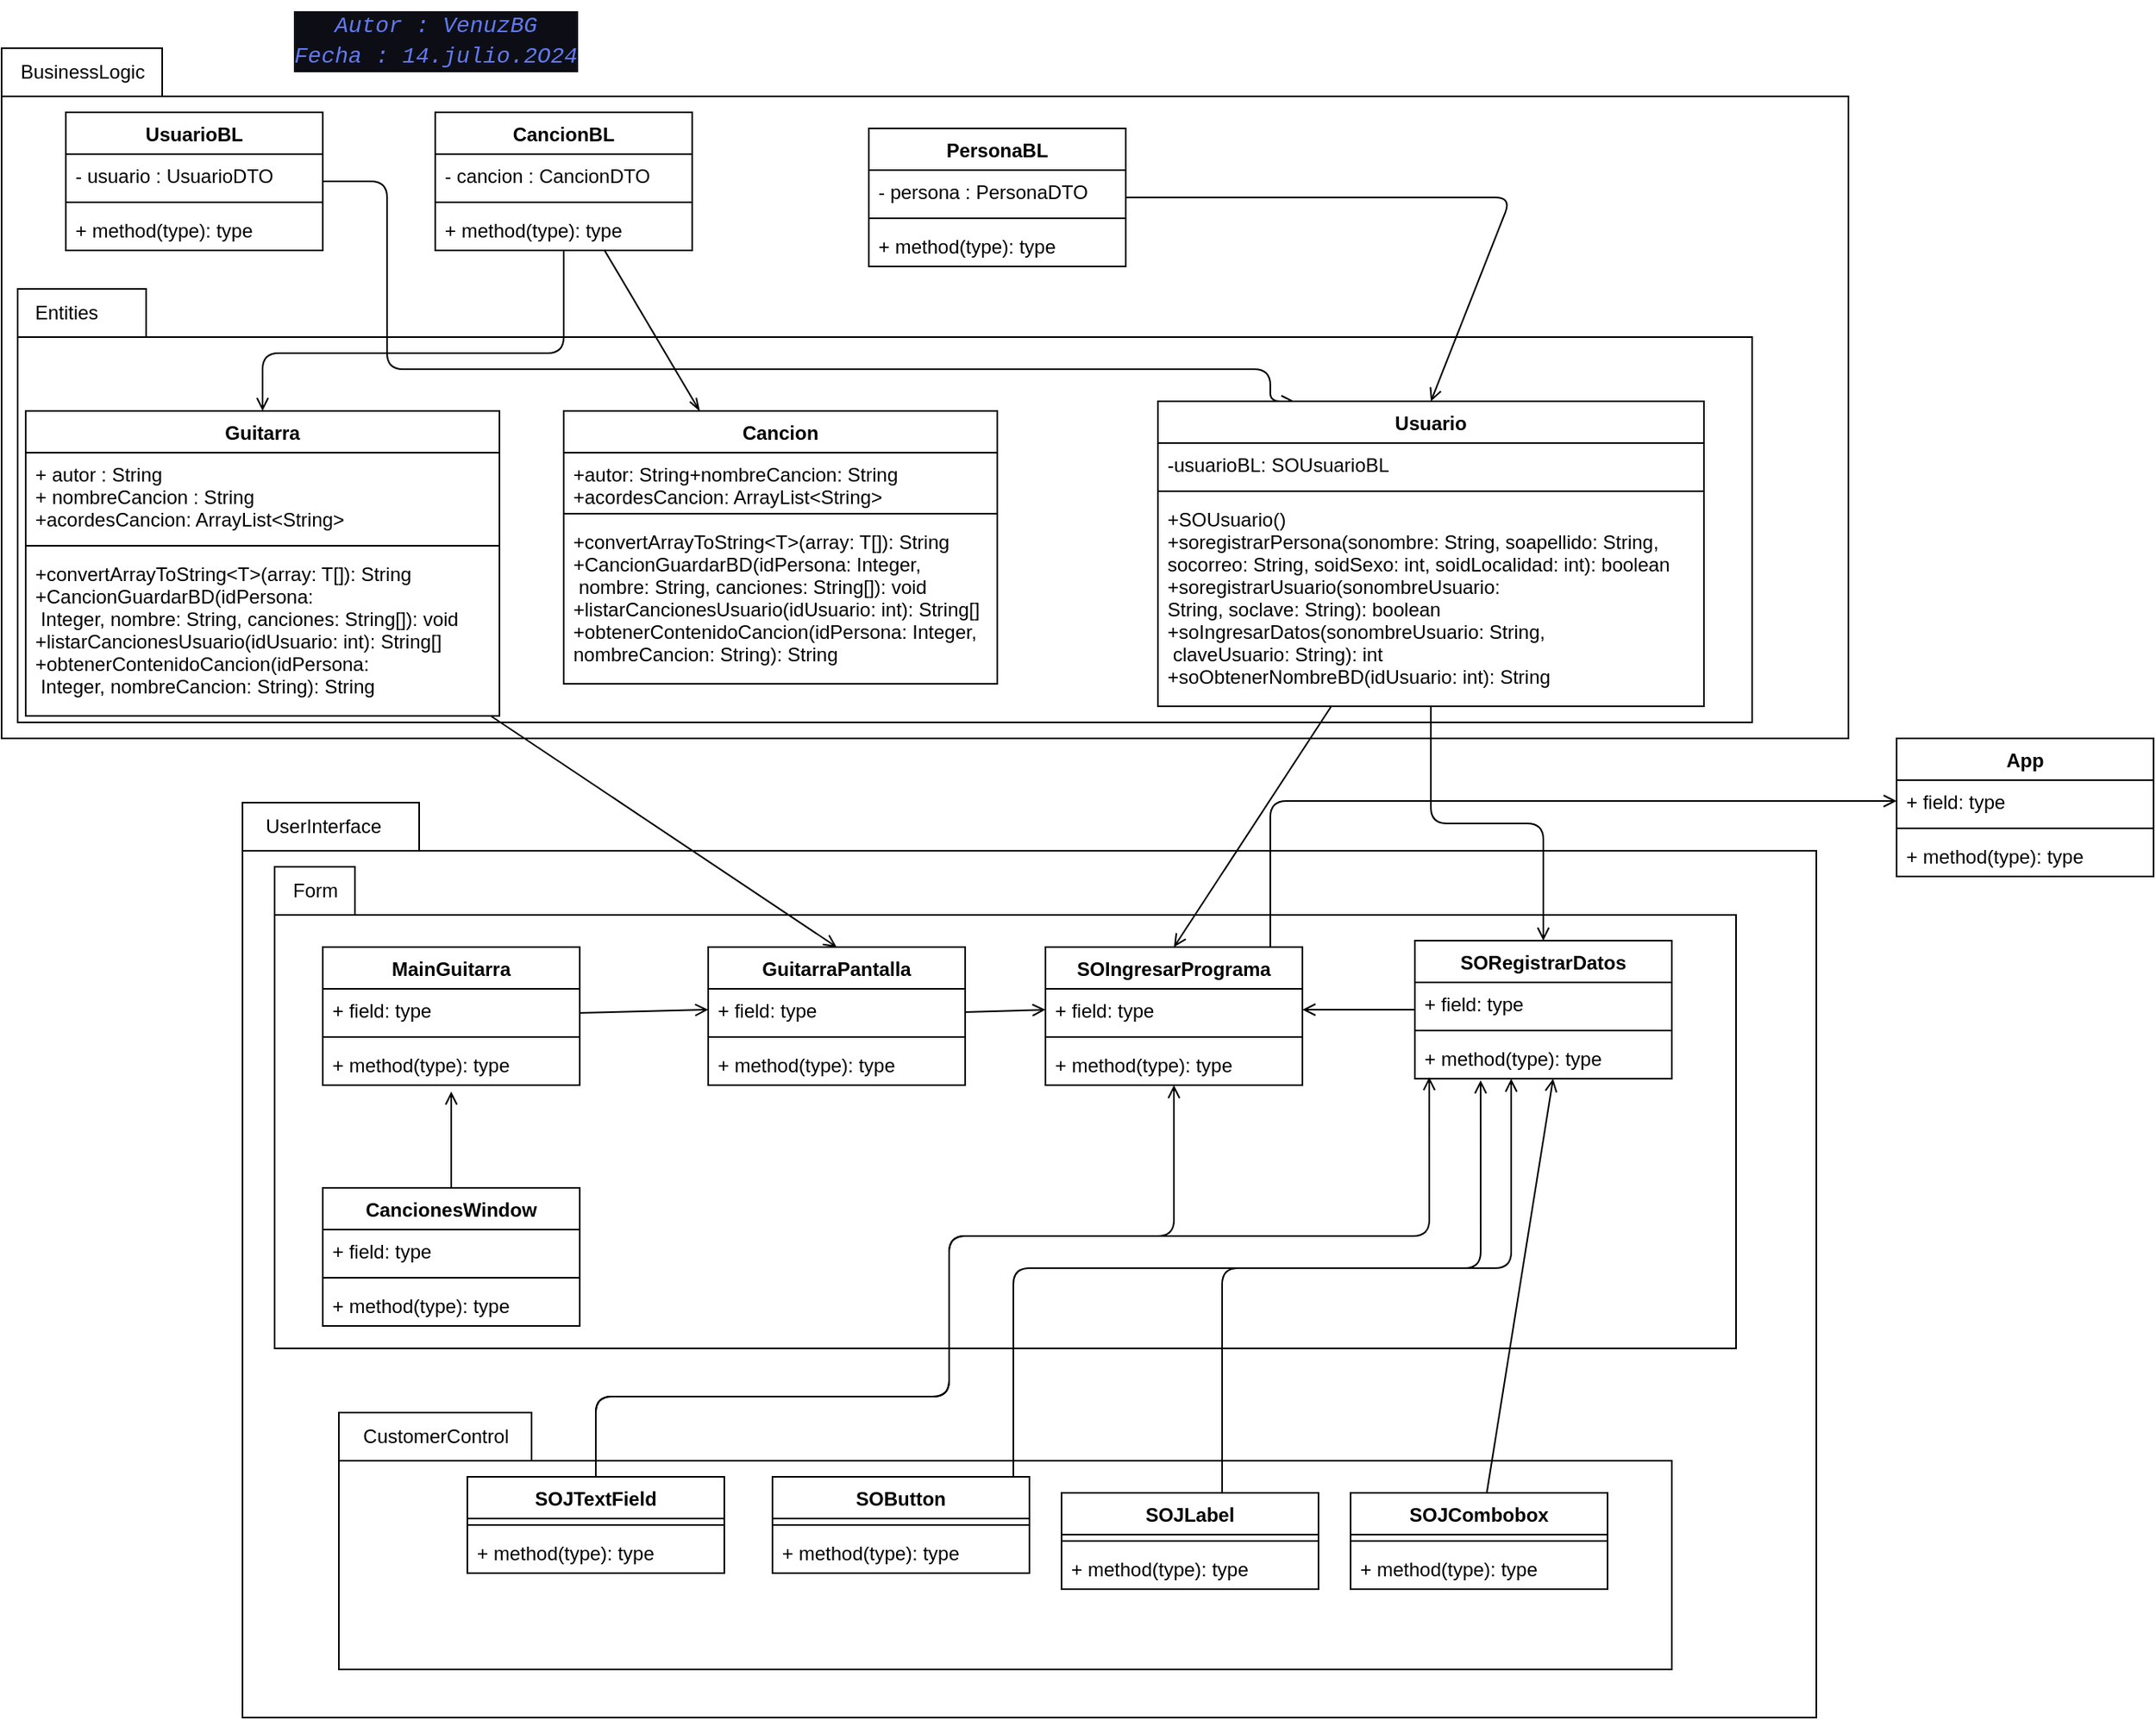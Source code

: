<mxfile>
    <diagram id="nzJRSNeg6fx5WKvBo9f4" name="Page-1">
        <mxGraphModel dx="2559" dy="492" grid="1" gridSize="10" guides="1" tooltips="1" connect="1" arrows="1" fold="1" page="1" pageScale="1" pageWidth="850" pageHeight="1100" math="0" shadow="0">
            <root>
                <mxCell id="0"/>
                <mxCell id="1" parent="0"/>
                <mxCell id="249" value="" style="shape=folder;fontStyle=1;tabWidth=110;tabHeight=30;tabPosition=left;html=1;boundedLbl=1;" parent="1" vertex="1">
                    <mxGeometry x="-850" y="990" width="980" height="570" as="geometry"/>
                </mxCell>
                <mxCell id="247" value="" style="shape=folder;fontStyle=1;tabWidth=120;tabHeight=30;tabPosition=left;html=1;boundedLbl=1;" parent="1" vertex="1">
                    <mxGeometry x="-790" y="1370" width="830" height="160" as="geometry"/>
                </mxCell>
                <mxCell id="244" value="" style="shape=folder;fontStyle=1;spacingTop=10;tabWidth=50;tabHeight=30;tabPosition=left;html=1;" parent="1" vertex="1">
                    <mxGeometry x="-830" y="1030" width="910" height="300" as="geometry"/>
                </mxCell>
                <mxCell id="181" value="" style="shape=folder;fontStyle=1;tabWidth=100;tabHeight=30;tabPosition=left;html=1;boundedLbl=1;" parent="1" vertex="1">
                    <mxGeometry x="-1000" y="520" width="1150" height="430" as="geometry"/>
                </mxCell>
                <mxCell id="179" value="" style="shape=folder;fontStyle=1;tabWidth=80;tabHeight=30;tabPosition=left;html=1;boundedLbl=1;" parent="1" vertex="1">
                    <mxGeometry x="-990" y="670" width="1080" height="270" as="geometry"/>
                </mxCell>
                <mxCell id="178" style="edgeStyle=orthogonalEdgeStyle;html=1;entryX=0.25;entryY=0;entryDx=0;entryDy=0;endArrow=open;endFill=0;" parent="1" source="147" target="162" edge="1">
                    <mxGeometry relative="1" as="geometry">
                        <Array as="points">
                            <mxPoint x="-760" y="603"/>
                            <mxPoint x="-760" y="720"/>
                            <mxPoint x="-210" y="720"/>
                        </Array>
                    </mxGeometry>
                </mxCell>
                <mxCell id="147" value="UsuarioBL" style="swimlane;fontStyle=1;align=center;verticalAlign=top;childLayout=stackLayout;horizontal=1;startSize=26;horizontalStack=0;resizeParent=1;resizeParentMax=0;resizeLast=0;collapsible=1;marginBottom=0;" parent="1" vertex="1">
                    <mxGeometry x="-960" y="560" width="160" height="86" as="geometry"/>
                </mxCell>
                <mxCell id="148" value="- usuario : UsuarioDTO" style="text;strokeColor=none;fillColor=none;align=left;verticalAlign=top;spacingLeft=4;spacingRight=4;overflow=hidden;rotatable=0;points=[[0,0.5],[1,0.5]];portConstraint=eastwest;" parent="147" vertex="1">
                    <mxGeometry y="26" width="160" height="26" as="geometry"/>
                </mxCell>
                <mxCell id="149" value="" style="line;strokeWidth=1;fillColor=none;align=left;verticalAlign=middle;spacingTop=-1;spacingLeft=3;spacingRight=3;rotatable=0;labelPosition=right;points=[];portConstraint=eastwest;strokeColor=inherit;" parent="147" vertex="1">
                    <mxGeometry y="52" width="160" height="8" as="geometry"/>
                </mxCell>
                <mxCell id="150" value="+ method(type): type" style="text;strokeColor=none;fillColor=none;align=left;verticalAlign=top;spacingLeft=4;spacingRight=4;overflow=hidden;rotatable=0;points=[[0,0.5],[1,0.5]];portConstraint=eastwest;" parent="147" vertex="1">
                    <mxGeometry y="60" width="160" height="26" as="geometry"/>
                </mxCell>
                <mxCell id="175" style="edgeStyle=none;html=1;endArrow=openThin;endFill=0;" parent="1" source="151" target="170" edge="1">
                    <mxGeometry relative="1" as="geometry"/>
                </mxCell>
                <mxCell id="177" style="edgeStyle=orthogonalEdgeStyle;html=1;entryX=0.5;entryY=0;entryDx=0;entryDy=0;endArrow=open;endFill=0;" parent="1" source="151" target="166" edge="1">
                    <mxGeometry relative="1" as="geometry">
                        <Array as="points">
                            <mxPoint x="-650" y="710"/>
                            <mxPoint x="-837" y="710"/>
                        </Array>
                    </mxGeometry>
                </mxCell>
                <mxCell id="151" value="CancionBL" style="swimlane;fontStyle=1;align=center;verticalAlign=top;childLayout=stackLayout;horizontal=1;startSize=26;horizontalStack=0;resizeParent=1;resizeParentMax=0;resizeLast=0;collapsible=1;marginBottom=0;" parent="1" vertex="1">
                    <mxGeometry x="-730" y="560" width="160" height="86" as="geometry"/>
                </mxCell>
                <mxCell id="152" value="- cancion : CancionDTO" style="text;strokeColor=none;fillColor=none;align=left;verticalAlign=top;spacingLeft=4;spacingRight=4;overflow=hidden;rotatable=0;points=[[0,0.5],[1,0.5]];portConstraint=eastwest;" parent="151" vertex="1">
                    <mxGeometry y="26" width="160" height="26" as="geometry"/>
                </mxCell>
                <mxCell id="153" value="" style="line;strokeWidth=1;fillColor=none;align=left;verticalAlign=middle;spacingTop=-1;spacingLeft=3;spacingRight=3;rotatable=0;labelPosition=right;points=[];portConstraint=eastwest;strokeColor=inherit;" parent="151" vertex="1">
                    <mxGeometry y="52" width="160" height="8" as="geometry"/>
                </mxCell>
                <mxCell id="154" value="+ method(type): type" style="text;strokeColor=none;fillColor=none;align=left;verticalAlign=top;spacingLeft=4;spacingRight=4;overflow=hidden;rotatable=0;points=[[0,0.5],[1,0.5]];portConstraint=eastwest;" parent="151" vertex="1">
                    <mxGeometry y="60" width="160" height="26" as="geometry"/>
                </mxCell>
                <mxCell id="176" style="edgeStyle=none;html=1;entryX=0.5;entryY=0;entryDx=0;entryDy=0;endArrow=open;endFill=0;" parent="1" source="155" target="162" edge="1">
                    <mxGeometry relative="1" as="geometry">
                        <Array as="points">
                            <mxPoint x="-60" y="613"/>
                        </Array>
                    </mxGeometry>
                </mxCell>
                <mxCell id="155" value="PersonaBL" style="swimlane;fontStyle=1;align=center;verticalAlign=top;childLayout=stackLayout;horizontal=1;startSize=26;horizontalStack=0;resizeParent=1;resizeParentMax=0;resizeLast=0;collapsible=1;marginBottom=0;" parent="1" vertex="1">
                    <mxGeometry x="-460" y="570" width="160" height="86" as="geometry"/>
                </mxCell>
                <mxCell id="156" value="- persona : PersonaDTO" style="text;strokeColor=none;fillColor=none;align=left;verticalAlign=top;spacingLeft=4;spacingRight=4;overflow=hidden;rotatable=0;points=[[0,0.5],[1,0.5]];portConstraint=eastwest;" parent="155" vertex="1">
                    <mxGeometry y="26" width="160" height="26" as="geometry"/>
                </mxCell>
                <mxCell id="157" value="" style="line;strokeWidth=1;fillColor=none;align=left;verticalAlign=middle;spacingTop=-1;spacingLeft=3;spacingRight=3;rotatable=0;labelPosition=right;points=[];portConstraint=eastwest;strokeColor=inherit;" parent="155" vertex="1">
                    <mxGeometry y="52" width="160" height="8" as="geometry"/>
                </mxCell>
                <mxCell id="158" value="+ method(type): type" style="text;strokeColor=none;fillColor=none;align=left;verticalAlign=top;spacingLeft=4;spacingRight=4;overflow=hidden;rotatable=0;points=[[0,0.5],[1,0.5]];portConstraint=eastwest;" parent="155" vertex="1">
                    <mxGeometry y="60" width="160" height="26" as="geometry"/>
                </mxCell>
                <mxCell id="201" style="html=1;entryX=0.5;entryY=0;entryDx=0;entryDy=0;endArrow=open;endFill=0;" parent="1" source="162" target="197" edge="1">
                    <mxGeometry relative="1" as="geometry"/>
                </mxCell>
                <mxCell id="230" style="edgeStyle=orthogonalEdgeStyle;html=1;entryX=0.5;entryY=0;entryDx=0;entryDy=0;endArrow=open;endFill=0;" parent="1" source="162" target="225" edge="1">
                    <mxGeometry relative="1" as="geometry"/>
                </mxCell>
                <mxCell id="162" value="Usuario" style="swimlane;fontStyle=1;align=center;verticalAlign=top;childLayout=stackLayout;horizontal=1;startSize=26;horizontalStack=0;resizeParent=1;resizeParentMax=0;resizeLast=0;collapsible=1;marginBottom=0;" parent="1" vertex="1">
                    <mxGeometry x="-280" y="740" width="340" height="190" as="geometry"/>
                </mxCell>
                <mxCell id="163" value="-usuarioBL: SOUsuarioBL" style="text;strokeColor=none;fillColor=none;align=left;verticalAlign=top;spacingLeft=4;spacingRight=4;overflow=hidden;rotatable=0;points=[[0,0.5],[1,0.5]];portConstraint=eastwest;" parent="162" vertex="1">
                    <mxGeometry y="26" width="340" height="26" as="geometry"/>
                </mxCell>
                <mxCell id="164" value="" style="line;strokeWidth=1;fillColor=none;align=left;verticalAlign=middle;spacingTop=-1;spacingLeft=3;spacingRight=3;rotatable=0;labelPosition=right;points=[];portConstraint=eastwest;strokeColor=inherit;" parent="162" vertex="1">
                    <mxGeometry y="52" width="340" height="8" as="geometry"/>
                </mxCell>
                <mxCell id="165" value="+SOUsuario()&#10;+soregistrarPersona(sonombre: String, soapellido: String, &#10;socorreo: String, soidSexo: int, soidLocalidad: int): boolean&#10;+soregistrarUsuario(sonombreUsuario: &#10;String, soclave: String): boolean&#10;+soIngresarDatos(sonombreUsuario: String,&#10; claveUsuario: String): int&#10;+soObtenerNombreBD(idUsuario: int): String" style="text;strokeColor=none;fillColor=none;align=left;verticalAlign=top;spacingLeft=4;spacingRight=4;overflow=hidden;rotatable=0;points=[[0,0.5],[1,0.5]];portConstraint=eastwest;" parent="162" vertex="1">
                    <mxGeometry y="60" width="340" height="130" as="geometry"/>
                </mxCell>
                <mxCell id="203" style="edgeStyle=none;html=1;entryX=0.5;entryY=0;entryDx=0;entryDy=0;endArrow=open;endFill=0;" parent="1" source="166" target="189" edge="1">
                    <mxGeometry relative="1" as="geometry"/>
                </mxCell>
                <mxCell id="166" value="Guitarra" style="swimlane;fontStyle=1;align=center;verticalAlign=top;childLayout=stackLayout;horizontal=1;startSize=26;horizontalStack=0;resizeParent=1;resizeParentMax=0;resizeLast=0;collapsible=1;marginBottom=0;" parent="1" vertex="1">
                    <mxGeometry x="-985" y="746" width="295" height="190" as="geometry"/>
                </mxCell>
                <mxCell id="167" value="+ autor : String&#10;+ nombreCancion : String&#10;+acordesCancion: ArrayList&lt;String&gt; " style="text;strokeColor=none;fillColor=none;align=left;verticalAlign=top;spacingLeft=4;spacingRight=4;overflow=hidden;rotatable=0;points=[[0,0.5],[1,0.5]];portConstraint=eastwest;" parent="166" vertex="1">
                    <mxGeometry y="26" width="295" height="54" as="geometry"/>
                </mxCell>
                <mxCell id="168" value="" style="line;strokeWidth=1;fillColor=none;align=left;verticalAlign=middle;spacingTop=-1;spacingLeft=3;spacingRight=3;rotatable=0;labelPosition=right;points=[];portConstraint=eastwest;strokeColor=inherit;" parent="166" vertex="1">
                    <mxGeometry y="80" width="295" height="8" as="geometry"/>
                </mxCell>
                <mxCell id="169" value="+convertArrayToString&lt;T&gt;(array: T[]): String&#10;+CancionGuardarBD(idPersona:&#10; Integer, nombre: String, canciones: String[]): void&#10;+listarCancionesUsuario(idUsuario: int): String[]&#10;+obtenerContenidoCancion(idPersona:&#10; Integer, nombreCancion: String): String" style="text;strokeColor=none;fillColor=none;align=left;verticalAlign=top;spacingLeft=4;spacingRight=4;overflow=hidden;rotatable=0;points=[[0,0.5],[1,0.5]];portConstraint=eastwest;" parent="166" vertex="1">
                    <mxGeometry y="88" width="295" height="102" as="geometry"/>
                </mxCell>
                <mxCell id="170" value="Cancion" style="swimlane;fontStyle=1;align=center;verticalAlign=top;childLayout=stackLayout;horizontal=1;startSize=26;horizontalStack=0;resizeParent=1;resizeParentMax=0;resizeLast=0;collapsible=1;marginBottom=0;" parent="1" vertex="1">
                    <mxGeometry x="-650" y="746" width="270" height="170" as="geometry"/>
                </mxCell>
                <mxCell id="171" value="+autor: String+nombreCancion: String&#10;+acordesCancion: ArrayList&lt;String&gt;" style="text;strokeColor=none;fillColor=none;align=left;verticalAlign=top;spacingLeft=4;spacingRight=4;overflow=hidden;rotatable=0;points=[[0,0.5],[1,0.5]];portConstraint=eastwest;" parent="170" vertex="1">
                    <mxGeometry y="26" width="270" height="34" as="geometry"/>
                </mxCell>
                <mxCell id="172" value="" style="line;strokeWidth=1;fillColor=none;align=left;verticalAlign=middle;spacingTop=-1;spacingLeft=3;spacingRight=3;rotatable=0;labelPosition=right;points=[];portConstraint=eastwest;strokeColor=inherit;" parent="170" vertex="1">
                    <mxGeometry y="60" width="270" height="8" as="geometry"/>
                </mxCell>
                <mxCell id="173" value="+convertArrayToString&lt;T&gt;(array: T[]): String&#10;+CancionGuardarBD(idPersona: Integer,&#10; nombre: String, canciones: String[]): void&#10;+listarCancionesUsuario(idUsuario: int): String[]&#10;+obtenerContenidoCancion(idPersona: Integer, &#10;nombreCancion: String): String" style="text;strokeColor=none;fillColor=none;align=left;verticalAlign=top;spacingLeft=4;spacingRight=4;overflow=hidden;rotatable=0;points=[[0,0.5],[1,0.5]];portConstraint=eastwest;" parent="170" vertex="1">
                    <mxGeometry y="68" width="270" height="102" as="geometry"/>
                </mxCell>
                <mxCell id="180" value="Entities" style="text;html=1;align=center;verticalAlign=middle;resizable=0;points=[];autosize=1;strokeColor=none;fillColor=none;" parent="1" vertex="1">
                    <mxGeometry x="-990" y="670" width="60" height="30" as="geometry"/>
                </mxCell>
                <mxCell id="184" value="BusinessLogic" style="text;html=1;align=center;verticalAlign=middle;resizable=0;points=[];autosize=1;strokeColor=none;fillColor=none;" parent="1" vertex="1">
                    <mxGeometry x="-1000" y="520" width="100" height="30" as="geometry"/>
                </mxCell>
                <mxCell id="208" style="edgeStyle=none;html=1;entryX=0;entryY=0.5;entryDx=0;entryDy=0;endArrow=open;endFill=0;" parent="1" source="185" target="190" edge="1">
                    <mxGeometry relative="1" as="geometry"/>
                </mxCell>
                <mxCell id="185" value="MainGuitarra" style="swimlane;fontStyle=1;align=center;verticalAlign=top;childLayout=stackLayout;horizontal=1;startSize=26;horizontalStack=0;resizeParent=1;resizeParentMax=0;resizeLast=0;collapsible=1;marginBottom=0;" parent="1" vertex="1">
                    <mxGeometry x="-800" y="1080" width="160" height="86" as="geometry"/>
                </mxCell>
                <mxCell id="186" value="+ field: type" style="text;strokeColor=none;fillColor=none;align=left;verticalAlign=top;spacingLeft=4;spacingRight=4;overflow=hidden;rotatable=0;points=[[0,0.5],[1,0.5]];portConstraint=eastwest;" parent="185" vertex="1">
                    <mxGeometry y="26" width="160" height="26" as="geometry"/>
                </mxCell>
                <mxCell id="187" value="" style="line;strokeWidth=1;fillColor=none;align=left;verticalAlign=middle;spacingTop=-1;spacingLeft=3;spacingRight=3;rotatable=0;labelPosition=right;points=[];portConstraint=eastwest;strokeColor=inherit;" parent="185" vertex="1">
                    <mxGeometry y="52" width="160" height="8" as="geometry"/>
                </mxCell>
                <mxCell id="188" value="+ method(type): type" style="text;strokeColor=none;fillColor=none;align=left;verticalAlign=top;spacingLeft=4;spacingRight=4;overflow=hidden;rotatable=0;points=[[0,0.5],[1,0.5]];portConstraint=eastwest;" parent="185" vertex="1">
                    <mxGeometry y="60" width="160" height="26" as="geometry"/>
                </mxCell>
                <mxCell id="210" style="edgeStyle=none;html=1;entryX=0;entryY=0.5;entryDx=0;entryDy=0;endArrow=open;endFill=0;" parent="1" source="189" target="198" edge="1">
                    <mxGeometry relative="1" as="geometry"/>
                </mxCell>
                <mxCell id="189" value="GuitarraPantalla" style="swimlane;fontStyle=1;align=center;verticalAlign=top;childLayout=stackLayout;horizontal=1;startSize=26;horizontalStack=0;resizeParent=1;resizeParentMax=0;resizeLast=0;collapsible=1;marginBottom=0;" parent="1" vertex="1">
                    <mxGeometry x="-560" y="1080" width="160" height="86" as="geometry"/>
                </mxCell>
                <mxCell id="190" value="+ field: type" style="text;strokeColor=none;fillColor=none;align=left;verticalAlign=top;spacingLeft=4;spacingRight=4;overflow=hidden;rotatable=0;points=[[0,0.5],[1,0.5]];portConstraint=eastwest;" parent="189" vertex="1">
                    <mxGeometry y="26" width="160" height="26" as="geometry"/>
                </mxCell>
                <mxCell id="191" value="" style="line;strokeWidth=1;fillColor=none;align=left;verticalAlign=middle;spacingTop=-1;spacingLeft=3;spacingRight=3;rotatable=0;labelPosition=right;points=[];portConstraint=eastwest;strokeColor=inherit;" parent="189" vertex="1">
                    <mxGeometry y="52" width="160" height="8" as="geometry"/>
                </mxCell>
                <mxCell id="192" value="+ method(type): type" style="text;strokeColor=none;fillColor=none;align=left;verticalAlign=top;spacingLeft=4;spacingRight=4;overflow=hidden;rotatable=0;points=[[0,0.5],[1,0.5]];portConstraint=eastwest;" parent="189" vertex="1">
                    <mxGeometry y="60" width="160" height="26" as="geometry"/>
                </mxCell>
                <mxCell id="209" style="edgeStyle=none;html=1;entryX=0.5;entryY=1.154;entryDx=0;entryDy=0;entryPerimeter=0;endArrow=open;endFill=0;" parent="1" source="193" target="188" edge="1">
                    <mxGeometry relative="1" as="geometry"/>
                </mxCell>
                <mxCell id="193" value="CancionesWindow" style="swimlane;fontStyle=1;align=center;verticalAlign=top;childLayout=stackLayout;horizontal=1;startSize=26;horizontalStack=0;resizeParent=1;resizeParentMax=0;resizeLast=0;collapsible=1;marginBottom=0;" parent="1" vertex="1">
                    <mxGeometry x="-800" y="1230" width="160" height="86" as="geometry"/>
                </mxCell>
                <mxCell id="194" value="+ field: type" style="text;strokeColor=none;fillColor=none;align=left;verticalAlign=top;spacingLeft=4;spacingRight=4;overflow=hidden;rotatable=0;points=[[0,0.5],[1,0.5]];portConstraint=eastwest;" parent="193" vertex="1">
                    <mxGeometry y="26" width="160" height="26" as="geometry"/>
                </mxCell>
                <mxCell id="195" value="" style="line;strokeWidth=1;fillColor=none;align=left;verticalAlign=middle;spacingTop=-1;spacingLeft=3;spacingRight=3;rotatable=0;labelPosition=right;points=[];portConstraint=eastwest;strokeColor=inherit;" parent="193" vertex="1">
                    <mxGeometry y="52" width="160" height="8" as="geometry"/>
                </mxCell>
                <mxCell id="196" value="+ method(type): type" style="text;strokeColor=none;fillColor=none;align=left;verticalAlign=top;spacingLeft=4;spacingRight=4;overflow=hidden;rotatable=0;points=[[0,0.5],[1,0.5]];portConstraint=eastwest;" parent="193" vertex="1">
                    <mxGeometry y="60" width="160" height="26" as="geometry"/>
                </mxCell>
                <mxCell id="256" style="edgeStyle=orthogonalEdgeStyle;html=1;entryX=0;entryY=0.5;entryDx=0;entryDy=0;endArrow=open;endFill=0;" parent="1" source="197" target="252" edge="1">
                    <mxGeometry relative="1" as="geometry">
                        <Array as="points">
                            <mxPoint x="-210" y="989"/>
                        </Array>
                    </mxGeometry>
                </mxCell>
                <mxCell id="197" value="SOIngresarPrograma" style="swimlane;fontStyle=1;align=center;verticalAlign=top;childLayout=stackLayout;horizontal=1;startSize=26;horizontalStack=0;resizeParent=1;resizeParentMax=0;resizeLast=0;collapsible=1;marginBottom=0;" parent="1" vertex="1">
                    <mxGeometry x="-350" y="1080" width="160" height="86" as="geometry"/>
                </mxCell>
                <mxCell id="198" value="+ field: type" style="text;strokeColor=none;fillColor=none;align=left;verticalAlign=top;spacingLeft=4;spacingRight=4;overflow=hidden;rotatable=0;points=[[0,0.5],[1,0.5]];portConstraint=eastwest;" parent="197" vertex="1">
                    <mxGeometry y="26" width="160" height="26" as="geometry"/>
                </mxCell>
                <mxCell id="199" value="" style="line;strokeWidth=1;fillColor=none;align=left;verticalAlign=middle;spacingTop=-1;spacingLeft=3;spacingRight=3;rotatable=0;labelPosition=right;points=[];portConstraint=eastwest;strokeColor=inherit;" parent="197" vertex="1">
                    <mxGeometry y="52" width="160" height="8" as="geometry"/>
                </mxCell>
                <mxCell id="200" value="+ method(type): type" style="text;strokeColor=none;fillColor=none;align=left;verticalAlign=top;spacingLeft=4;spacingRight=4;overflow=hidden;rotatable=0;points=[[0,0.5],[1,0.5]];portConstraint=eastwest;" parent="197" vertex="1">
                    <mxGeometry y="60" width="160" height="26" as="geometry"/>
                </mxCell>
                <mxCell id="243" style="edgeStyle=orthogonalEdgeStyle;html=1;entryX=0.256;entryY=1.038;entryDx=0;entryDy=0;entryPerimeter=0;endArrow=open;endFill=0;" parent="1" source="213" target="228" edge="1">
                    <mxGeometry relative="1" as="geometry">
                        <Array as="points">
                            <mxPoint x="-370" y="1280"/>
                            <mxPoint x="-79" y="1280"/>
                        </Array>
                    </mxGeometry>
                </mxCell>
                <mxCell id="213" value="SOButton" style="swimlane;fontStyle=1;align=center;verticalAlign=top;childLayout=stackLayout;horizontal=1;startSize=26;horizontalStack=0;resizeParent=1;resizeParentMax=0;resizeLast=0;collapsible=1;marginBottom=0;" parent="1" vertex="1">
                    <mxGeometry x="-520" y="1410" width="160" height="60" as="geometry"/>
                </mxCell>
                <mxCell id="215" value="" style="line;strokeWidth=1;fillColor=none;align=left;verticalAlign=middle;spacingTop=-1;spacingLeft=3;spacingRight=3;rotatable=0;labelPosition=right;points=[];portConstraint=eastwest;strokeColor=inherit;" parent="213" vertex="1">
                    <mxGeometry y="26" width="160" height="8" as="geometry"/>
                </mxCell>
                <mxCell id="216" value="+ method(type): type" style="text;strokeColor=none;fillColor=none;align=left;verticalAlign=top;spacingLeft=4;spacingRight=4;overflow=hidden;rotatable=0;points=[[0,0.5],[1,0.5]];portConstraint=eastwest;" parent="213" vertex="1">
                    <mxGeometry y="34" width="160" height="26" as="geometry"/>
                </mxCell>
                <mxCell id="238" style="html=1;entryX=0.538;entryY=1;entryDx=0;entryDy=0;entryPerimeter=0;endArrow=open;endFill=0;" parent="1" source="217" target="228" edge="1">
                    <mxGeometry relative="1" as="geometry"/>
                </mxCell>
                <mxCell id="217" value="SOJCombobox" style="swimlane;fontStyle=1;align=center;verticalAlign=top;childLayout=stackLayout;horizontal=1;startSize=26;horizontalStack=0;resizeParent=1;resizeParentMax=0;resizeLast=0;collapsible=1;marginBottom=0;" parent="1" vertex="1">
                    <mxGeometry x="-160" y="1420" width="160" height="60" as="geometry"/>
                </mxCell>
                <mxCell id="219" value="" style="line;strokeWidth=1;fillColor=none;align=left;verticalAlign=middle;spacingTop=-1;spacingLeft=3;spacingRight=3;rotatable=0;labelPosition=right;points=[];portConstraint=eastwest;strokeColor=inherit;" parent="217" vertex="1">
                    <mxGeometry y="26" width="160" height="8" as="geometry"/>
                </mxCell>
                <mxCell id="220" value="+ method(type): type" style="text;strokeColor=none;fillColor=none;align=left;verticalAlign=top;spacingLeft=4;spacingRight=4;overflow=hidden;rotatable=0;points=[[0,0.5],[1,0.5]];portConstraint=eastwest;" parent="217" vertex="1">
                    <mxGeometry y="34" width="160" height="26" as="geometry"/>
                </mxCell>
                <mxCell id="241" style="edgeStyle=orthogonalEdgeStyle;html=1;entryX=0.375;entryY=1;entryDx=0;entryDy=0;entryPerimeter=0;endArrow=open;endFill=0;" parent="1" source="221" target="228" edge="1">
                    <mxGeometry relative="1" as="geometry">
                        <Array as="points">
                            <mxPoint x="-240" y="1280"/>
                            <mxPoint x="-60" y="1280"/>
                        </Array>
                    </mxGeometry>
                </mxCell>
                <mxCell id="221" value="SOJLabel" style="swimlane;fontStyle=1;align=center;verticalAlign=top;childLayout=stackLayout;horizontal=1;startSize=26;horizontalStack=0;resizeParent=1;resizeParentMax=0;resizeLast=0;collapsible=1;marginBottom=0;" parent="1" vertex="1">
                    <mxGeometry x="-340" y="1420" width="160" height="60" as="geometry"/>
                </mxCell>
                <mxCell id="223" value="" style="line;strokeWidth=1;fillColor=none;align=left;verticalAlign=middle;spacingTop=-1;spacingLeft=3;spacingRight=3;rotatable=0;labelPosition=right;points=[];portConstraint=eastwest;strokeColor=inherit;" parent="221" vertex="1">
                    <mxGeometry y="26" width="160" height="8" as="geometry"/>
                </mxCell>
                <mxCell id="224" value="+ method(type): type" style="text;strokeColor=none;fillColor=none;align=left;verticalAlign=top;spacingLeft=4;spacingRight=4;overflow=hidden;rotatable=0;points=[[0,0.5],[1,0.5]];portConstraint=eastwest;" parent="221" vertex="1">
                    <mxGeometry y="34" width="160" height="26" as="geometry"/>
                </mxCell>
                <mxCell id="229" style="edgeStyle=none;html=1;endArrow=open;endFill=0;" parent="1" source="225" target="198" edge="1">
                    <mxGeometry relative="1" as="geometry"/>
                </mxCell>
                <mxCell id="225" value="SORegistrarDatos" style="swimlane;fontStyle=1;align=center;verticalAlign=top;childLayout=stackLayout;horizontal=1;startSize=26;horizontalStack=0;resizeParent=1;resizeParentMax=0;resizeLast=0;collapsible=1;marginBottom=0;" parent="1" vertex="1">
                    <mxGeometry x="-120" y="1076" width="160" height="86" as="geometry"/>
                </mxCell>
                <mxCell id="226" value="+ field: type" style="text;strokeColor=none;fillColor=none;align=left;verticalAlign=top;spacingLeft=4;spacingRight=4;overflow=hidden;rotatable=0;points=[[0,0.5],[1,0.5]];portConstraint=eastwest;" parent="225" vertex="1">
                    <mxGeometry y="26" width="160" height="26" as="geometry"/>
                </mxCell>
                <mxCell id="227" value="" style="line;strokeWidth=1;fillColor=none;align=left;verticalAlign=middle;spacingTop=-1;spacingLeft=3;spacingRight=3;rotatable=0;labelPosition=right;points=[];portConstraint=eastwest;strokeColor=inherit;" parent="225" vertex="1">
                    <mxGeometry y="52" width="160" height="8" as="geometry"/>
                </mxCell>
                <mxCell id="228" value="+ method(type): type" style="text;strokeColor=none;fillColor=none;align=left;verticalAlign=top;spacingLeft=4;spacingRight=4;overflow=hidden;rotatable=0;points=[[0,0.5],[1,0.5]];portConstraint=eastwest;" parent="225" vertex="1">
                    <mxGeometry y="60" width="160" height="26" as="geometry"/>
                </mxCell>
                <mxCell id="240" style="edgeStyle=orthogonalEdgeStyle;html=1;entryX=0.5;entryY=1;entryDx=0;entryDy=0;entryPerimeter=0;endArrow=open;endFill=0;" parent="1" source="231" target="200" edge="1">
                    <mxGeometry relative="1" as="geometry">
                        <Array as="points">
                            <mxPoint x="-630" y="1360"/>
                            <mxPoint x="-410" y="1360"/>
                            <mxPoint x="-410" y="1260"/>
                            <mxPoint x="-270" y="1260"/>
                        </Array>
                    </mxGeometry>
                </mxCell>
                <mxCell id="242" style="edgeStyle=orthogonalEdgeStyle;html=1;entryX=0.056;entryY=0.962;entryDx=0;entryDy=0;entryPerimeter=0;endArrow=open;endFill=0;" parent="1" source="231" target="228" edge="1">
                    <mxGeometry relative="1" as="geometry">
                        <Array as="points">
                            <mxPoint x="-630" y="1360"/>
                            <mxPoint x="-410" y="1360"/>
                            <mxPoint x="-410" y="1260"/>
                            <mxPoint x="-111" y="1260"/>
                        </Array>
                    </mxGeometry>
                </mxCell>
                <mxCell id="231" value="SOJTextField" style="swimlane;fontStyle=1;align=center;verticalAlign=top;childLayout=stackLayout;horizontal=1;startSize=26;horizontalStack=0;resizeParent=1;resizeParentMax=0;resizeLast=0;collapsible=1;marginBottom=0;" parent="1" vertex="1">
                    <mxGeometry x="-710" y="1410" width="160" height="60" as="geometry"/>
                </mxCell>
                <mxCell id="233" value="" style="line;strokeWidth=1;fillColor=none;align=left;verticalAlign=middle;spacingTop=-1;spacingLeft=3;spacingRight=3;rotatable=0;labelPosition=right;points=[];portConstraint=eastwest;strokeColor=inherit;" parent="231" vertex="1">
                    <mxGeometry y="26" width="160" height="8" as="geometry"/>
                </mxCell>
                <mxCell id="234" value="+ method(type): type" style="text;strokeColor=none;fillColor=none;align=left;verticalAlign=top;spacingLeft=4;spacingRight=4;overflow=hidden;rotatable=0;points=[[0,0.5],[1,0.5]];portConstraint=eastwest;" parent="231" vertex="1">
                    <mxGeometry y="34" width="160" height="26" as="geometry"/>
                </mxCell>
                <mxCell id="246" value="Form" style="text;html=1;align=center;verticalAlign=middle;resizable=0;points=[];autosize=1;strokeColor=none;fillColor=none;" parent="1" vertex="1">
                    <mxGeometry x="-830" y="1030" width="50" height="30" as="geometry"/>
                </mxCell>
                <mxCell id="248" value="CustomerControl" style="text;html=1;align=center;verticalAlign=middle;resizable=0;points=[];autosize=1;strokeColor=none;fillColor=none;" parent="1" vertex="1">
                    <mxGeometry x="-785" y="1370" width="110" height="30" as="geometry"/>
                </mxCell>
                <mxCell id="250" value="UserInterface" style="text;html=1;align=center;verticalAlign=middle;resizable=0;points=[];autosize=1;strokeColor=none;fillColor=none;" parent="1" vertex="1">
                    <mxGeometry x="-850" y="990" width="100" height="30" as="geometry"/>
                </mxCell>
                <mxCell id="251" value="App" style="swimlane;fontStyle=1;align=center;verticalAlign=top;childLayout=stackLayout;horizontal=1;startSize=26;horizontalStack=0;resizeParent=1;resizeParentMax=0;resizeLast=0;collapsible=1;marginBottom=0;" parent="1" vertex="1">
                    <mxGeometry x="180" y="950" width="160" height="86" as="geometry"/>
                </mxCell>
                <mxCell id="252" value="+ field: type" style="text;strokeColor=none;fillColor=none;align=left;verticalAlign=top;spacingLeft=4;spacingRight=4;overflow=hidden;rotatable=0;points=[[0,0.5],[1,0.5]];portConstraint=eastwest;" parent="251" vertex="1">
                    <mxGeometry y="26" width="160" height="26" as="geometry"/>
                </mxCell>
                <mxCell id="253" value="" style="line;strokeWidth=1;fillColor=none;align=left;verticalAlign=middle;spacingTop=-1;spacingLeft=3;spacingRight=3;rotatable=0;labelPosition=right;points=[];portConstraint=eastwest;strokeColor=inherit;" parent="251" vertex="1">
                    <mxGeometry y="52" width="160" height="8" as="geometry"/>
                </mxCell>
                <mxCell id="254" value="+ method(type): type" style="text;strokeColor=none;fillColor=none;align=left;verticalAlign=top;spacingLeft=4;spacingRight=4;overflow=hidden;rotatable=0;points=[[0,0.5],[1,0.5]];portConstraint=eastwest;" parent="251" vertex="1">
                    <mxGeometry y="60" width="160" height="26" as="geometry"/>
                </mxCell>
                <mxCell id="257" value="&lt;div style=&quot;color: rgb(184, 205, 254); background-color: rgb(13, 14, 21); font-family: &amp;quot;FiraCode Nerd Font Mono&amp;quot;, Consolas, &amp;quot;Courier New&amp;quot;, monospace; font-size: 14px; line-height: 19px;&quot;&gt;&lt;div&gt;&lt;span style=&quot;color: #627af4;font-style: italic;&quot;&gt;Autor : VenuzBG&lt;/span&gt;&lt;/div&gt;&lt;div&gt;&lt;span style=&quot;color: #627af4;font-style: italic;&quot;&gt;Fecha : 14.julio.2O24&lt;/span&gt;&lt;/div&gt;&lt;/div&gt;" style="text;html=1;align=center;verticalAlign=middle;resizable=0;points=[];autosize=1;strokeColor=none;fillColor=none;" parent="1" vertex="1">
                    <mxGeometry x="-830" y="490" width="200" height="50" as="geometry"/>
                </mxCell>
            </root>
        </mxGraphModel>
    </diagram>
</mxfile>